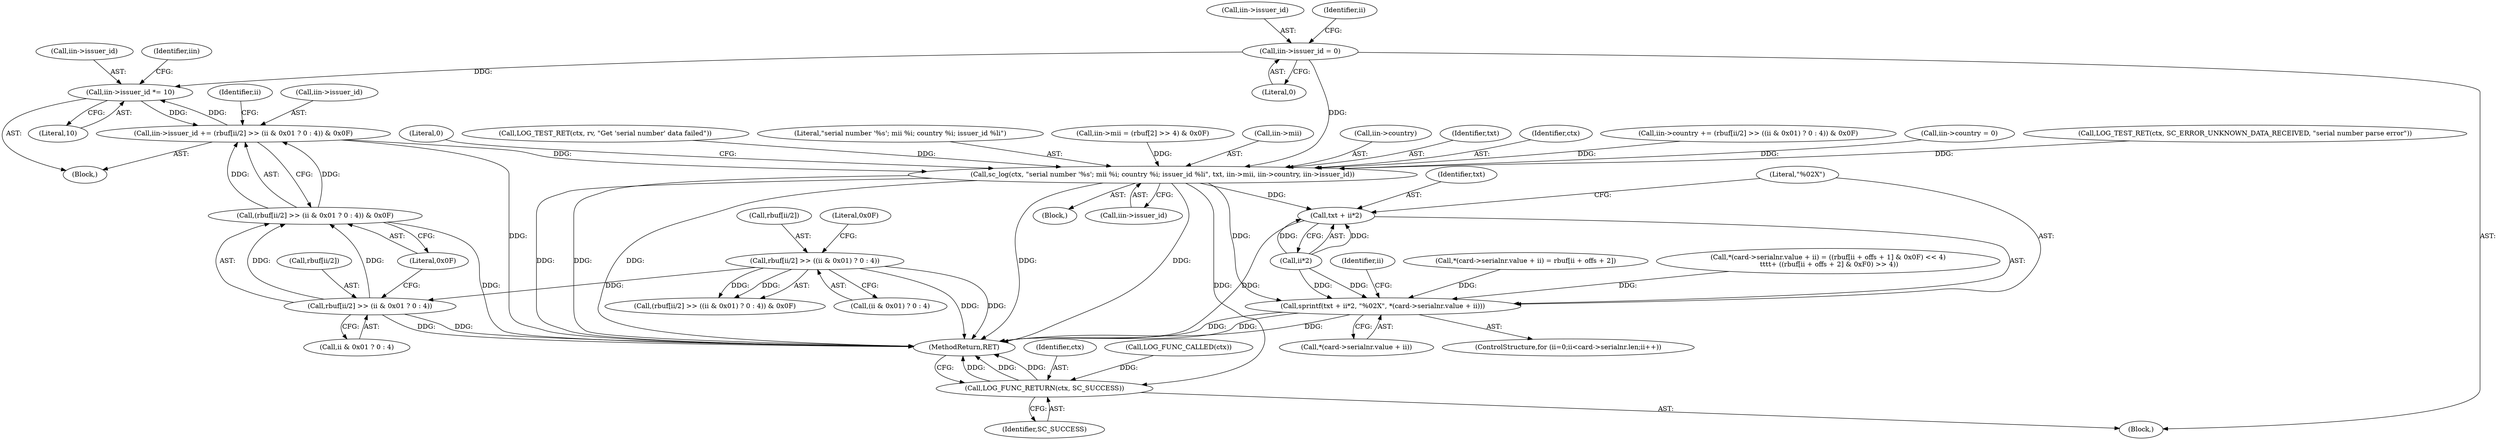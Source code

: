 digraph "0_OpenSC_8fe377e93b4b56060e5bbfb6f3142ceaeca744fa_10@pointer" {
"1000270" [label="(Call,iin->issuer_id *= 10)"];
"1000275" [label="(Call,iin->issuer_id += (rbuf[ii/2] >> (ii & 0x01 ? 0 : 4)) & 0x0F)"];
"1000279" [label="(Call,(rbuf[ii/2] >> (ii & 0x01 ? 0 : 4)) & 0x0F)"];
"1000280" [label="(Call,rbuf[ii/2] >> (ii & 0x01 ? 0 : 4))"];
"1000242" [label="(Call,rbuf[ii/2] >> ((ii & 0x01) ? 0 : 4))"];
"1000270" [label="(Call,iin->issuer_id *= 10)"];
"1000255" [label="(Call,iin->issuer_id = 0)"];
"1000435" [label="(Call,sc_log(ctx, \"serial number '%s'; mii %i; country %i; issuer_id %li\", txt, iin->mii, iin->country, iin->issuer_id))"];
"1000420" [label="(Call,sprintf(txt + ii*2, \"%02X\", *(card->serialnr.value + ii)))"];
"1000421" [label="(Call,txt + ii*2)"];
"1000461" [label="(Call,LOG_FUNC_RETURN(ctx, SC_SUCCESS))"];
"1000423" [label="(Call,ii*2)"];
"1000268" [label="(Identifier,ii)"];
"1000217" [label="(Call,iin->country = 0)"];
"1000274" [label="(Literal,10)"];
"1000405" [label="(Block,)"];
"1000269" [label="(Block,)"];
"1000461" [label="(Call,LOG_FUNC_RETURN(ctx, SC_SUCCESS))"];
"1000202" [label="(Call,LOG_TEST_RET(ctx, SC_ERROR_UNKNOWN_DATA_RECEIVED, \"serial number parse error\"))"];
"1000243" [label="(Call,rbuf[ii/2])"];
"1000422" [label="(Identifier,txt)"];
"1000279" [label="(Call,(rbuf[ii/2] >> (ii & 0x01 ? 0 : 4)) & 0x0F)"];
"1000448" [label="(Literal,0)"];
"1000280" [label="(Call,rbuf[ii/2] >> (ii & 0x01 ? 0 : 4))"];
"1000271" [label="(Call,iin->issuer_id)"];
"1000277" [label="(Identifier,iin)"];
"1000286" [label="(Call,ii & 0x01 ? 0 : 4)"];
"1000435" [label="(Call,sc_log(ctx, \"serial number '%s'; mii %i; country %i; issuer_id %li\", txt, iin->mii, iin->country, iin->issuer_id))"];
"1000256" [label="(Call,iin->issuer_id)"];
"1000192" [label="(Call,LOG_TEST_RET(ctx, rv, \"Get 'serial number' data failed\"))"];
"1000437" [label="(Literal,\"serial number '%s'; mii %i; country %i; issuer_id %li\")"];
"1000292" [label="(Literal,0x0F)"];
"1000275" [label="(Call,iin->issuer_id += (rbuf[ii/2] >> (ii & 0x01 ? 0 : 4)) & 0x0F)"];
"1000281" [label="(Call,rbuf[ii/2])"];
"1000445" [label="(Call,iin->issuer_id)"];
"1000242" [label="(Call,rbuf[ii/2] >> ((ii & 0x01) ? 0 : 4))"];
"1000254" [label="(Literal,0x0F)"];
"1000407" [label="(ControlStructure,for (ii=0;ii<card->serialnr.len;ii++))"];
"1000464" [label="(MethodReturn,RET)"];
"1000439" [label="(Call,iin->mii)"];
"1000262" [label="(Identifier,ii)"];
"1000206" [label="(Call,iin->mii = (rbuf[2] >> 4) & 0x0F)"];
"1000419" [label="(Identifier,ii)"];
"1000270" [label="(Call,iin->issuer_id *= 10)"];
"1000427" [label="(Call,*(card->serialnr.value + ii))"];
"1000426" [label="(Literal,\"%02X\")"];
"1000381" [label="(Call,*(card->serialnr.value + ii) = rbuf[ii + offs + 2])"];
"1000462" [label="(Identifier,ctx)"];
"1000241" [label="(Call,(rbuf[ii/2] >> ((ii & 0x01) ? 0 : 4)) & 0x0F)"];
"1000327" [label="(Call,*(card->serialnr.value + ii) = ((rbuf[ii + offs + 1] & 0x0F) << 4)\n \t\t\t\t+ ((rbuf[ii + offs + 2] & 0xF0) >> 4))"];
"1000463" [label="(Identifier,SC_SUCCESS)"];
"1000442" [label="(Call,iin->country)"];
"1000126" [label="(Call,LOG_FUNC_CALLED(ctx))"];
"1000259" [label="(Literal,0)"];
"1000105" [label="(Block,)"];
"1000438" [label="(Identifier,txt)"];
"1000436" [label="(Identifier,ctx)"];
"1000276" [label="(Call,iin->issuer_id)"];
"1000237" [label="(Call,iin->country += (rbuf[ii/2] >> ((ii & 0x01) ? 0 : 4)) & 0x0F)"];
"1000421" [label="(Call,txt + ii*2)"];
"1000420" [label="(Call,sprintf(txt + ii*2, \"%02X\", *(card->serialnr.value + ii)))"];
"1000255" [label="(Call,iin->issuer_id = 0)"];
"1000248" [label="(Call,(ii & 0x01) ? 0 : 4)"];
"1000270" -> "1000269"  [label="AST: "];
"1000270" -> "1000274"  [label="CFG: "];
"1000271" -> "1000270"  [label="AST: "];
"1000274" -> "1000270"  [label="AST: "];
"1000277" -> "1000270"  [label="CFG: "];
"1000275" -> "1000270"  [label="DDG: "];
"1000255" -> "1000270"  [label="DDG: "];
"1000270" -> "1000275"  [label="DDG: "];
"1000275" -> "1000269"  [label="AST: "];
"1000275" -> "1000279"  [label="CFG: "];
"1000276" -> "1000275"  [label="AST: "];
"1000279" -> "1000275"  [label="AST: "];
"1000268" -> "1000275"  [label="CFG: "];
"1000275" -> "1000464"  [label="DDG: "];
"1000279" -> "1000275"  [label="DDG: "];
"1000279" -> "1000275"  [label="DDG: "];
"1000275" -> "1000435"  [label="DDG: "];
"1000279" -> "1000292"  [label="CFG: "];
"1000280" -> "1000279"  [label="AST: "];
"1000292" -> "1000279"  [label="AST: "];
"1000279" -> "1000464"  [label="DDG: "];
"1000280" -> "1000279"  [label="DDG: "];
"1000280" -> "1000279"  [label="DDG: "];
"1000280" -> "1000286"  [label="CFG: "];
"1000281" -> "1000280"  [label="AST: "];
"1000286" -> "1000280"  [label="AST: "];
"1000292" -> "1000280"  [label="CFG: "];
"1000280" -> "1000464"  [label="DDG: "];
"1000280" -> "1000464"  [label="DDG: "];
"1000242" -> "1000280"  [label="DDG: "];
"1000242" -> "1000241"  [label="AST: "];
"1000242" -> "1000248"  [label="CFG: "];
"1000243" -> "1000242"  [label="AST: "];
"1000248" -> "1000242"  [label="AST: "];
"1000254" -> "1000242"  [label="CFG: "];
"1000242" -> "1000464"  [label="DDG: "];
"1000242" -> "1000464"  [label="DDG: "];
"1000242" -> "1000241"  [label="DDG: "];
"1000242" -> "1000241"  [label="DDG: "];
"1000255" -> "1000105"  [label="AST: "];
"1000255" -> "1000259"  [label="CFG: "];
"1000256" -> "1000255"  [label="AST: "];
"1000259" -> "1000255"  [label="AST: "];
"1000262" -> "1000255"  [label="CFG: "];
"1000255" -> "1000435"  [label="DDG: "];
"1000435" -> "1000405"  [label="AST: "];
"1000435" -> "1000445"  [label="CFG: "];
"1000436" -> "1000435"  [label="AST: "];
"1000437" -> "1000435"  [label="AST: "];
"1000438" -> "1000435"  [label="AST: "];
"1000439" -> "1000435"  [label="AST: "];
"1000442" -> "1000435"  [label="AST: "];
"1000445" -> "1000435"  [label="AST: "];
"1000448" -> "1000435"  [label="CFG: "];
"1000435" -> "1000464"  [label="DDG: "];
"1000435" -> "1000464"  [label="DDG: "];
"1000435" -> "1000464"  [label="DDG: "];
"1000435" -> "1000464"  [label="DDG: "];
"1000435" -> "1000464"  [label="DDG: "];
"1000435" -> "1000420"  [label="DDG: "];
"1000435" -> "1000421"  [label="DDG: "];
"1000202" -> "1000435"  [label="DDG: "];
"1000192" -> "1000435"  [label="DDG: "];
"1000206" -> "1000435"  [label="DDG: "];
"1000237" -> "1000435"  [label="DDG: "];
"1000217" -> "1000435"  [label="DDG: "];
"1000435" -> "1000461"  [label="DDG: "];
"1000420" -> "1000407"  [label="AST: "];
"1000420" -> "1000427"  [label="CFG: "];
"1000421" -> "1000420"  [label="AST: "];
"1000426" -> "1000420"  [label="AST: "];
"1000427" -> "1000420"  [label="AST: "];
"1000419" -> "1000420"  [label="CFG: "];
"1000420" -> "1000464"  [label="DDG: "];
"1000420" -> "1000464"  [label="DDG: "];
"1000420" -> "1000464"  [label="DDG: "];
"1000423" -> "1000420"  [label="DDG: "];
"1000423" -> "1000420"  [label="DDG: "];
"1000327" -> "1000420"  [label="DDG: "];
"1000381" -> "1000420"  [label="DDG: "];
"1000421" -> "1000423"  [label="CFG: "];
"1000422" -> "1000421"  [label="AST: "];
"1000423" -> "1000421"  [label="AST: "];
"1000426" -> "1000421"  [label="CFG: "];
"1000421" -> "1000464"  [label="DDG: "];
"1000423" -> "1000421"  [label="DDG: "];
"1000423" -> "1000421"  [label="DDG: "];
"1000461" -> "1000105"  [label="AST: "];
"1000461" -> "1000463"  [label="CFG: "];
"1000462" -> "1000461"  [label="AST: "];
"1000463" -> "1000461"  [label="AST: "];
"1000464" -> "1000461"  [label="CFG: "];
"1000461" -> "1000464"  [label="DDG: "];
"1000461" -> "1000464"  [label="DDG: "];
"1000461" -> "1000464"  [label="DDG: "];
"1000126" -> "1000461"  [label="DDG: "];
}
